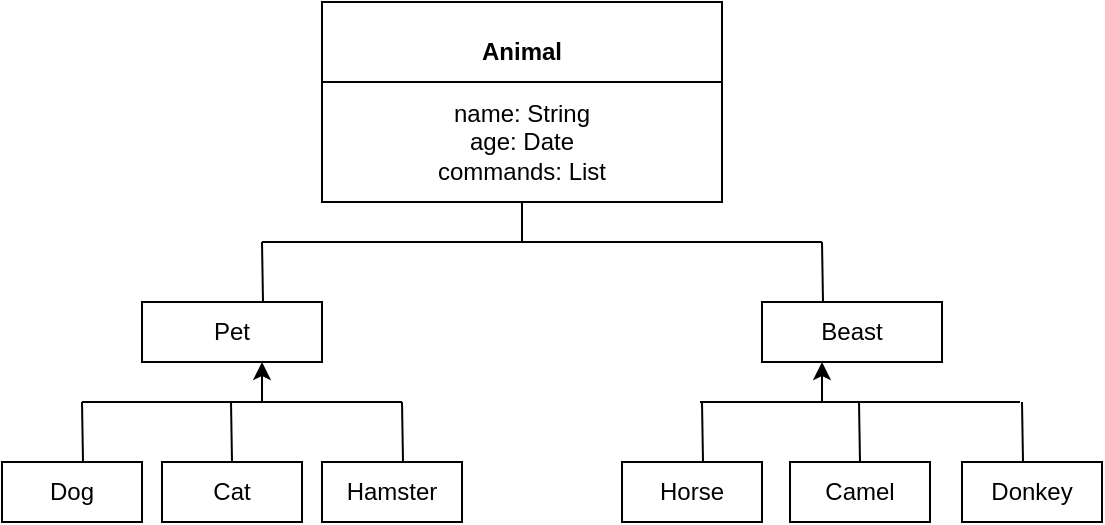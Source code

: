 <mxfile version="20.8.16" type="device"><diagram name="Страница 1" id="fkIlp6BhDa80ItPW3JjZ"><mxGraphModel dx="709" dy="828" grid="1" gridSize="10" guides="1" tooltips="1" connect="1" arrows="1" fold="1" page="1" pageScale="1" pageWidth="827" pageHeight="1169" math="0" shadow="0"><root><mxCell id="0"/><mxCell id="1" parent="0"/><mxCell id="1en7VxL2pmytQ5-x56G6-5" value="Dog" style="rounded=0;whiteSpace=wrap;html=1;" vertex="1" parent="1"><mxGeometry x="20" y="420" width="70" height="30" as="geometry"/></mxCell><mxCell id="1en7VxL2pmytQ5-x56G6-7" value="Cat" style="rounded=0;whiteSpace=wrap;html=1;" vertex="1" parent="1"><mxGeometry x="100" y="420" width="70" height="30" as="geometry"/></mxCell><mxCell id="1en7VxL2pmytQ5-x56G6-8" value="Hamster" style="rounded=0;whiteSpace=wrap;html=1;" vertex="1" parent="1"><mxGeometry x="180" y="420" width="70" height="30" as="geometry"/></mxCell><mxCell id="1en7VxL2pmytQ5-x56G6-9" value="Horse" style="rounded=0;whiteSpace=wrap;html=1;" vertex="1" parent="1"><mxGeometry x="330" y="420" width="70" height="30" as="geometry"/></mxCell><mxCell id="1en7VxL2pmytQ5-x56G6-10" value="Camel" style="rounded=0;whiteSpace=wrap;html=1;" vertex="1" parent="1"><mxGeometry x="414" y="420" width="70" height="30" as="geometry"/></mxCell><mxCell id="1en7VxL2pmytQ5-x56G6-11" value="Donkey" style="rounded=0;whiteSpace=wrap;html=1;" vertex="1" parent="1"><mxGeometry x="500" y="420" width="70" height="30" as="geometry"/></mxCell><mxCell id="1en7VxL2pmytQ5-x56G6-12" value="" style="endArrow=none;html=1;rounded=0;" edge="1" parent="1"><mxGeometry width="50" height="50" relative="1" as="geometry"><mxPoint x="60" y="390" as="sourcePoint"/><mxPoint x="220" y="390" as="targetPoint"/></mxGeometry></mxCell><mxCell id="1en7VxL2pmytQ5-x56G6-13" value="" style="endArrow=none;html=1;rounded=0;" edge="1" parent="1"><mxGeometry width="50" height="50" relative="1" as="geometry"><mxPoint x="135" y="420" as="sourcePoint"/><mxPoint x="134.5" y="390" as="targetPoint"/></mxGeometry></mxCell><mxCell id="1en7VxL2pmytQ5-x56G6-14" value="" style="endArrow=none;html=1;rounded=0;" edge="1" parent="1"><mxGeometry width="50" height="50" relative="1" as="geometry"><mxPoint x="60.5" y="420" as="sourcePoint"/><mxPoint x="60" y="390" as="targetPoint"/></mxGeometry></mxCell><mxCell id="1en7VxL2pmytQ5-x56G6-15" value="" style="endArrow=none;html=1;rounded=0;" edge="1" parent="1"><mxGeometry width="50" height="50" relative="1" as="geometry"><mxPoint x="220.5" y="420" as="sourcePoint"/><mxPoint x="220" y="390" as="targetPoint"/></mxGeometry></mxCell><mxCell id="1en7VxL2pmytQ5-x56G6-16" value="" style="endArrow=none;html=1;rounded=0;" edge="1" parent="1"><mxGeometry width="50" height="50" relative="1" as="geometry"><mxPoint x="369" y="390" as="sourcePoint"/><mxPoint x="529" y="390" as="targetPoint"/></mxGeometry></mxCell><mxCell id="1en7VxL2pmytQ5-x56G6-17" value="" style="endArrow=none;html=1;rounded=0;" edge="1" parent="1"><mxGeometry width="50" height="50" relative="1" as="geometry"><mxPoint x="370.5" y="420" as="sourcePoint"/><mxPoint x="370" y="390" as="targetPoint"/></mxGeometry></mxCell><mxCell id="1en7VxL2pmytQ5-x56G6-18" value="" style="endArrow=none;html=1;rounded=0;" edge="1" parent="1"><mxGeometry width="50" height="50" relative="1" as="geometry"><mxPoint x="449" y="420" as="sourcePoint"/><mxPoint x="448.5" y="390" as="targetPoint"/></mxGeometry></mxCell><mxCell id="1en7VxL2pmytQ5-x56G6-20" value="" style="endArrow=none;html=1;rounded=0;" edge="1" parent="1"><mxGeometry width="50" height="50" relative="1" as="geometry"><mxPoint x="530.5" y="420" as="sourcePoint"/><mxPoint x="530" y="390" as="targetPoint"/></mxGeometry></mxCell><mxCell id="1en7VxL2pmytQ5-x56G6-21" value="Pet" style="rounded=0;whiteSpace=wrap;html=1;" vertex="1" parent="1"><mxGeometry x="90" y="340" width="90" height="30" as="geometry"/></mxCell><mxCell id="1en7VxL2pmytQ5-x56G6-22" value="Beast" style="rounded=0;whiteSpace=wrap;html=1;" vertex="1" parent="1"><mxGeometry x="400" y="340" width="90" height="30" as="geometry"/></mxCell><mxCell id="1en7VxL2pmytQ5-x56G6-23" value="" style="endArrow=classic;html=1;rounded=0;" edge="1" parent="1"><mxGeometry width="50" height="50" relative="1" as="geometry"><mxPoint x="150" y="390" as="sourcePoint"/><mxPoint x="150" y="370" as="targetPoint"/></mxGeometry></mxCell><mxCell id="1en7VxL2pmytQ5-x56G6-24" value="" style="endArrow=classic;html=1;rounded=0;" edge="1" parent="1"><mxGeometry width="50" height="50" relative="1" as="geometry"><mxPoint x="430" y="390" as="sourcePoint"/><mxPoint x="430" y="370" as="targetPoint"/></mxGeometry></mxCell><mxCell id="1en7VxL2pmytQ5-x56G6-25" value="" style="endArrow=none;html=1;rounded=0;" edge="1" parent="1"><mxGeometry width="50" height="50" relative="1" as="geometry"><mxPoint x="150" y="310" as="sourcePoint"/><mxPoint x="430" y="310" as="targetPoint"/></mxGeometry></mxCell><mxCell id="1en7VxL2pmytQ5-x56G6-28" value="" style="endArrow=none;html=1;rounded=0;" edge="1" parent="1"><mxGeometry width="50" height="50" relative="1" as="geometry"><mxPoint x="150.5" y="340" as="sourcePoint"/><mxPoint x="150" y="310" as="targetPoint"/></mxGeometry></mxCell><mxCell id="1en7VxL2pmytQ5-x56G6-29" value="" style="endArrow=none;html=1;rounded=0;" edge="1" parent="1"><mxGeometry width="50" height="50" relative="1" as="geometry"><mxPoint x="430.5" y="340" as="sourcePoint"/><mxPoint x="430" y="310" as="targetPoint"/></mxGeometry></mxCell><mxCell id="1en7VxL2pmytQ5-x56G6-31" value="" style="endArrow=classic;html=1;rounded=0;" edge="1" parent="1"><mxGeometry width="50" height="50" relative="1" as="geometry"><mxPoint x="280" y="310" as="sourcePoint"/><mxPoint x="280" y="280" as="targetPoint"/></mxGeometry></mxCell><mxCell id="1en7VxL2pmytQ5-x56G6-32" value="Animal" style="swimlane;whiteSpace=wrap;html=1;startSize=50;" vertex="1" parent="1"><mxGeometry x="180" y="190" width="200" height="100" as="geometry"/></mxCell><mxCell id="1en7VxL2pmytQ5-x56G6-33" value="name: String&lt;br&gt;age: Date&lt;br&gt;commands: List" style="whiteSpace=wrap;html=1;" vertex="1" parent="1en7VxL2pmytQ5-x56G6-32"><mxGeometry y="40" width="200" height="60" as="geometry"/></mxCell></root></mxGraphModel></diagram></mxfile>